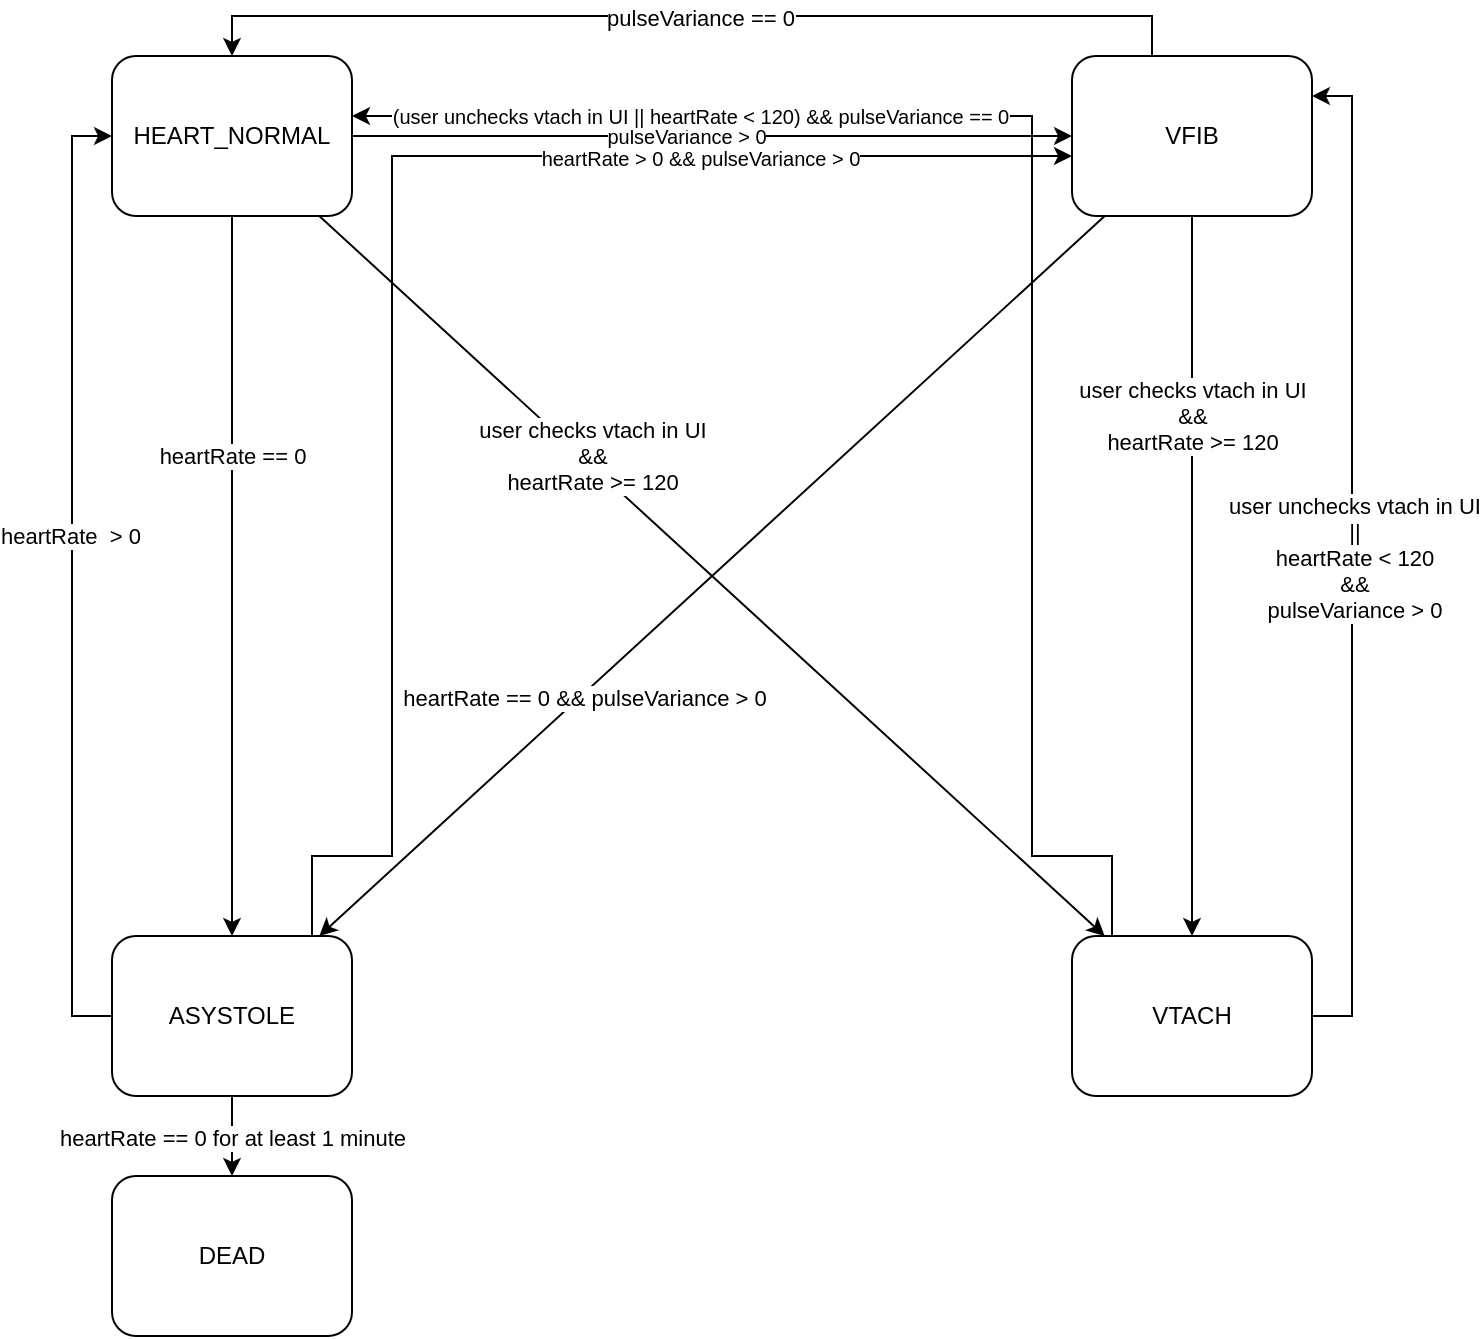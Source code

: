 <mxfile version="22.1.2" type="device">
  <diagram name="Page-1" id="D84sOATcNcl_LM2VcYr4">
    <mxGraphModel dx="473" dy="273" grid="1" gridSize="10" guides="1" tooltips="1" connect="1" arrows="1" fold="1" page="0" pageScale="1" pageWidth="827" pageHeight="1169" math="0" shadow="0">
      <root>
        <mxCell id="0" />
        <mxCell id="1" parent="0" />
        <mxCell id="MHIMaUfiVuvA-a7i6rDE-5" style="rounded=0;orthogonalLoop=1;jettySize=auto;html=1;" parent="1" source="MHIMaUfiVuvA-a7i6rDE-1" target="MHIMaUfiVuvA-a7i6rDE-2" edge="1">
          <mxGeometry relative="1" as="geometry" />
        </mxCell>
        <mxCell id="MHIMaUfiVuvA-a7i6rDE-24" value="heartRate == 0" style="edgeLabel;html=1;align=center;verticalAlign=middle;resizable=0;points=[];" parent="MHIMaUfiVuvA-a7i6rDE-5" vertex="1" connectable="0">
          <mxGeometry x="-0.402" relative="1" as="geometry">
            <mxPoint y="12" as="offset" />
          </mxGeometry>
        </mxCell>
        <mxCell id="MHIMaUfiVuvA-a7i6rDE-6" style="rounded=0;orthogonalLoop=1;jettySize=auto;html=1;" parent="1" source="MHIMaUfiVuvA-a7i6rDE-1" target="MHIMaUfiVuvA-a7i6rDE-3" edge="1">
          <mxGeometry relative="1" as="geometry" />
        </mxCell>
        <mxCell id="MHIMaUfiVuvA-a7i6rDE-9" value="pulseVariance &amp;gt; 0" style="edgeLabel;html=1;align=center;verticalAlign=middle;resizable=0;points=[];fontSize=10;" parent="MHIMaUfiVuvA-a7i6rDE-6" vertex="1" connectable="0">
          <mxGeometry x="-0.283" y="-1" relative="1" as="geometry">
            <mxPoint x="38" y="-1" as="offset" />
          </mxGeometry>
        </mxCell>
        <mxCell id="MHIMaUfiVuvA-a7i6rDE-8" style="rounded=0;orthogonalLoop=1;jettySize=auto;html=1;" parent="1" source="MHIMaUfiVuvA-a7i6rDE-1" target="MHIMaUfiVuvA-a7i6rDE-4" edge="1">
          <mxGeometry relative="1" as="geometry" />
        </mxCell>
        <mxCell id="MHIMaUfiVuvA-a7i6rDE-12" value="user checks vtach in UI&lt;br&gt;&amp;amp;&amp;amp;&lt;br&gt;heartRate &amp;gt;= 120" style="edgeLabel;html=1;align=center;verticalAlign=middle;resizable=0;points=[];" parent="MHIMaUfiVuvA-a7i6rDE-8" vertex="1" connectable="0">
          <mxGeometry x="-0.007" y="-1" relative="1" as="geometry">
            <mxPoint x="-58" y="-60" as="offset" />
          </mxGeometry>
        </mxCell>
        <mxCell id="MHIMaUfiVuvA-a7i6rDE-1" value="HEART_NORMAL" style="rounded=1;whiteSpace=wrap;html=1;" parent="1" vertex="1">
          <mxGeometry x="120" y="200" width="120" height="80" as="geometry" />
        </mxCell>
        <mxCell id="MHIMaUfiVuvA-a7i6rDE-23" style="edgeStyle=orthogonalEdgeStyle;rounded=0;orthogonalLoop=1;jettySize=auto;html=1;" parent="1" source="MHIMaUfiVuvA-a7i6rDE-2" target="MHIMaUfiVuvA-a7i6rDE-1" edge="1">
          <mxGeometry relative="1" as="geometry">
            <Array as="points">
              <mxPoint x="100" y="680" />
              <mxPoint x="100" y="240.0" />
            </Array>
          </mxGeometry>
        </mxCell>
        <mxCell id="MHIMaUfiVuvA-a7i6rDE-25" value="heartRate&amp;nbsp; &amp;gt; 0" style="edgeLabel;html=1;align=center;verticalAlign=middle;resizable=0;points=[];" parent="MHIMaUfiVuvA-a7i6rDE-23" vertex="1" connectable="0">
          <mxGeometry x="-0.041" y="1" relative="1" as="geometry">
            <mxPoint y="-30" as="offset" />
          </mxGeometry>
        </mxCell>
        <mxCell id="MHIMaUfiVuvA-a7i6rDE-26" style="edgeStyle=orthogonalEdgeStyle;rounded=0;orthogonalLoop=1;jettySize=auto;html=1;" parent="1" source="MHIMaUfiVuvA-a7i6rDE-2" target="MHIMaUfiVuvA-a7i6rDE-3" edge="1">
          <mxGeometry relative="1" as="geometry">
            <Array as="points">
              <mxPoint x="220" y="600" />
              <mxPoint x="260" y="600" />
              <mxPoint x="260" y="250" />
            </Array>
          </mxGeometry>
        </mxCell>
        <mxCell id="MHIMaUfiVuvA-a7i6rDE-29" value="heartRate &amp;gt; 0 &amp;amp;&amp;amp; pulseVariance &amp;gt; 0" style="edgeLabel;html=1;align=center;verticalAlign=middle;resizable=0;points=[];fontSize=10;" parent="MHIMaUfiVuvA-a7i6rDE-26" vertex="1" connectable="0">
          <mxGeometry x="-0.623" y="1" relative="1" as="geometry">
            <mxPoint x="155" y="-284" as="offset" />
          </mxGeometry>
        </mxCell>
        <mxCell id="f3FSSlBIMDNIRX-qij7S-2" value="" style="edgeStyle=orthogonalEdgeStyle;rounded=0;orthogonalLoop=1;jettySize=auto;html=1;" edge="1" parent="1" source="MHIMaUfiVuvA-a7i6rDE-2" target="f3FSSlBIMDNIRX-qij7S-1">
          <mxGeometry relative="1" as="geometry" />
        </mxCell>
        <mxCell id="f3FSSlBIMDNIRX-qij7S-3" value="heartRate == 0 for at least 1 minute" style="edgeLabel;html=1;align=center;verticalAlign=middle;resizable=0;points=[];" vertex="1" connectable="0" parent="f3FSSlBIMDNIRX-qij7S-2">
          <mxGeometry x="0.017" relative="1" as="geometry">
            <mxPoint as="offset" />
          </mxGeometry>
        </mxCell>
        <mxCell id="MHIMaUfiVuvA-a7i6rDE-2" value="ASYSTOLE" style="rounded=1;whiteSpace=wrap;html=1;" parent="1" vertex="1">
          <mxGeometry x="120" y="640" width="120" height="80" as="geometry" />
        </mxCell>
        <mxCell id="MHIMaUfiVuvA-a7i6rDE-7" style="rounded=0;orthogonalLoop=1;jettySize=auto;html=1;" parent="1" source="MHIMaUfiVuvA-a7i6rDE-3" target="MHIMaUfiVuvA-a7i6rDE-4" edge="1">
          <mxGeometry relative="1" as="geometry" />
        </mxCell>
        <mxCell id="MHIMaUfiVuvA-a7i6rDE-10" value="user checks vtach in UI&lt;br&gt;&amp;amp;&amp;amp;&lt;br&gt;heartRate &amp;gt;= 120" style="edgeLabel;html=1;align=center;verticalAlign=middle;resizable=0;points=[];" parent="MHIMaUfiVuvA-a7i6rDE-7" vertex="1" connectable="0">
          <mxGeometry x="-0.302" y="-2" relative="1" as="geometry">
            <mxPoint x="2" y="-26" as="offset" />
          </mxGeometry>
        </mxCell>
        <mxCell id="MHIMaUfiVuvA-a7i6rDE-11" style="edgeStyle=orthogonalEdgeStyle;rounded=0;orthogonalLoop=1;jettySize=auto;html=1;" parent="1" source="MHIMaUfiVuvA-a7i6rDE-3" target="MHIMaUfiVuvA-a7i6rDE-1" edge="1">
          <mxGeometry relative="1" as="geometry">
            <Array as="points">
              <mxPoint x="640" y="180" />
              <mxPoint x="180" y="180" />
            </Array>
          </mxGeometry>
        </mxCell>
        <mxCell id="MHIMaUfiVuvA-a7i6rDE-15" value="pulseVariance == 0" style="edgeLabel;html=1;align=center;verticalAlign=middle;resizable=0;points=[];" parent="MHIMaUfiVuvA-a7i6rDE-11" vertex="1" connectable="0">
          <mxGeometry x="-0.693" y="1" relative="1" as="geometry">
            <mxPoint x="-169" as="offset" />
          </mxGeometry>
        </mxCell>
        <mxCell id="MHIMaUfiVuvA-a7i6rDE-27" style="rounded=0;orthogonalLoop=1;jettySize=auto;html=1;" parent="1" source="MHIMaUfiVuvA-a7i6rDE-3" target="MHIMaUfiVuvA-a7i6rDE-2" edge="1">
          <mxGeometry relative="1" as="geometry" />
        </mxCell>
        <mxCell id="MHIMaUfiVuvA-a7i6rDE-32" value="heartRate == 0 &amp;amp;&amp;amp; pulseVariance &amp;gt; 0" style="edgeLabel;html=1;align=center;verticalAlign=middle;resizable=0;points=[];" parent="MHIMaUfiVuvA-a7i6rDE-27" vertex="1" connectable="0">
          <mxGeometry x="0.33" y="1" relative="1" as="geometry">
            <mxPoint as="offset" />
          </mxGeometry>
        </mxCell>
        <mxCell id="MHIMaUfiVuvA-a7i6rDE-3" value="VFIB" style="rounded=1;whiteSpace=wrap;html=1;" parent="1" vertex="1">
          <mxGeometry x="600" y="200" width="120" height="80" as="geometry" />
        </mxCell>
        <mxCell id="MHIMaUfiVuvA-a7i6rDE-13" style="edgeStyle=orthogonalEdgeStyle;rounded=0;orthogonalLoop=1;jettySize=auto;html=1;" parent="1" source="MHIMaUfiVuvA-a7i6rDE-4" target="MHIMaUfiVuvA-a7i6rDE-1" edge="1">
          <mxGeometry relative="1" as="geometry">
            <Array as="points">
              <mxPoint x="620" y="600" />
              <mxPoint x="580" y="600" />
              <mxPoint x="580" y="230" />
            </Array>
          </mxGeometry>
        </mxCell>
        <mxCell id="MHIMaUfiVuvA-a7i6rDE-14" value="(user unchecks vtach in UI || heartRate &amp;lt; 120) &amp;amp;&amp;amp; pulseVariance == 0" style="edgeLabel;html=1;align=center;verticalAlign=middle;resizable=0;points=[];fontSize=10;" parent="MHIMaUfiVuvA-a7i6rDE-13" vertex="1" connectable="0">
          <mxGeometry x="-0.154" relative="1" as="geometry">
            <mxPoint x="-166" y="-116" as="offset" />
          </mxGeometry>
        </mxCell>
        <mxCell id="MHIMaUfiVuvA-a7i6rDE-16" style="edgeStyle=orthogonalEdgeStyle;rounded=0;orthogonalLoop=1;jettySize=auto;html=1;" parent="1" source="MHIMaUfiVuvA-a7i6rDE-4" target="MHIMaUfiVuvA-a7i6rDE-3" edge="1">
          <mxGeometry relative="1" as="geometry">
            <Array as="points">
              <mxPoint x="740" y="680" />
              <mxPoint x="740" y="220" />
            </Array>
          </mxGeometry>
        </mxCell>
        <mxCell id="MHIMaUfiVuvA-a7i6rDE-17" value="user unchecks vtach in UI&lt;br&gt;||&lt;br&gt;heartRate &amp;lt; 120&lt;br&gt;&amp;amp;&amp;amp;&lt;br&gt;pulseVariance &amp;gt; 0" style="edgeLabel;html=1;align=center;verticalAlign=middle;resizable=0;points=[];" parent="MHIMaUfiVuvA-a7i6rDE-16" vertex="1" connectable="0">
          <mxGeometry x="0.765" y="-1" relative="1" as="geometry">
            <mxPoint y="192" as="offset" />
          </mxGeometry>
        </mxCell>
        <mxCell id="MHIMaUfiVuvA-a7i6rDE-4" value="VTACH" style="rounded=1;whiteSpace=wrap;html=1;" parent="1" vertex="1">
          <mxGeometry x="600" y="640" width="120" height="80" as="geometry" />
        </mxCell>
        <mxCell id="f3FSSlBIMDNIRX-qij7S-1" value="DEAD" style="rounded=1;whiteSpace=wrap;html=1;" vertex="1" parent="1">
          <mxGeometry x="120" y="760" width="120" height="80" as="geometry" />
        </mxCell>
      </root>
    </mxGraphModel>
  </diagram>
</mxfile>
